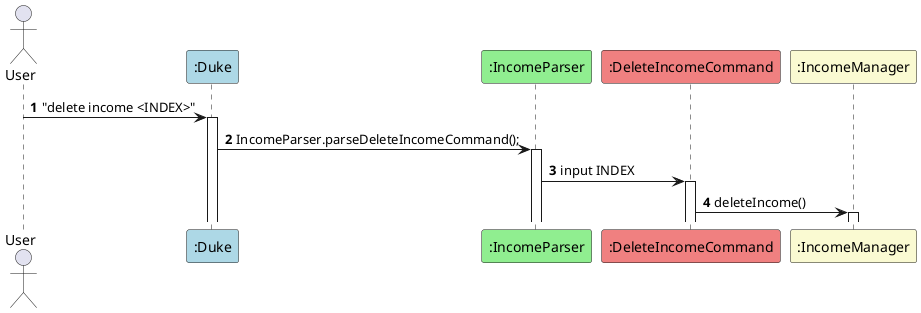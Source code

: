 @startuml
'https://plantuml.com/sequence-diagram
actor User
participant ":Duke" as Duke #LightBlue
participant ":IncomeParser" as IncomeParser #LightGreen
participant ":DeleteIncomeCommand" as DeleteIncomeCommand #LightCoral
participant ":IncomeManager" as IncomeManager #LightGoldenRodYellow
autonumber

User -> Duke: "delete income <INDEX>"
activate Duke

Duke -> IncomeParser: IncomeParser.parseDeleteIncomeCommand();
activate IncomeParser

IncomeParser -> DeleteIncomeCommand: input INDEX
activate DeleteIncomeCommand

DeleteIncomeCommand -> IncomeManager: deleteIncome()
activate IncomeManager
@enduml